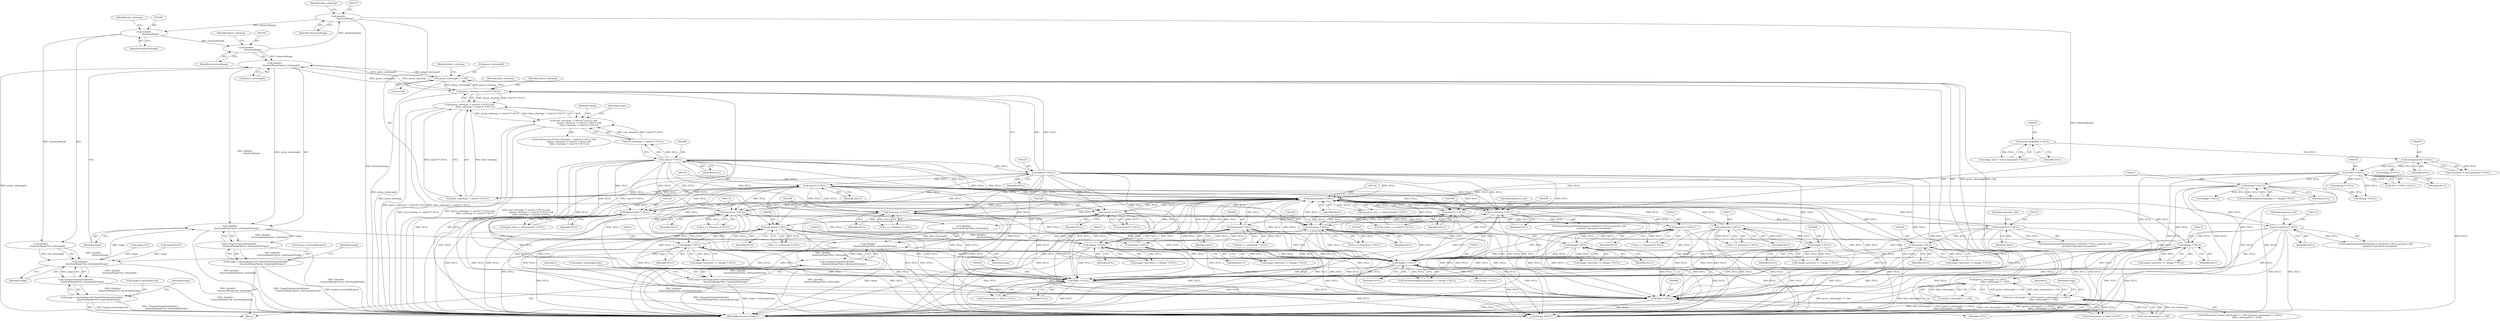 digraph "1_ImageMagick_6e48aa92ff4e6e95424300ecd52a9ea453c19c60@array" {
"1001503" [label="(Call,(double)\n                    QuantumRange*green_colormap[i])"];
"1001504" [label="(Call,(double)\n                    QuantumRange)"];
"1001486" [label="(Call,(double)\n                    QuantumRange)"];
"1001522" [label="(Call,(double)\n                    QuantumRange)"];
"1001446" [label="(Call,green_colormap[i] >= 256)"];
"1001411" [label="(Call,green_colormap != (uint16 *) NULL)"];
"1001503" [label="(Call,(double)\n                    QuantumRange*green_colormap[i])"];
"1001413" [label="(Call,(uint16 *) NULL)"];
"1001407" [label="(Call,(uint16 *) NULL)"];
"1001155" [label="(Call,(QuantumInfo *) NULL)"];
"1003302" [label="(Call,(Image *) NULL)"];
"1003214" [label="(Call,(Quantum *) NULL)"];
"1003144" [label="(Call,(MemoryInfo *) NULL)"];
"1001418" [label="(Call,(uint16 *) NULL)"];
"1002109" [label="(Call,(Quantum *) NULL)"];
"1002136" [label="(Call,(Image *) NULL)"];
"1002117" [label="(Call,(CacheView *) NULL)"];
"1003412" [label="(Call,(Image *) NULL)"];
"1001916" [label="(Call,(CacheView *) NULL)"];
"1001908" [label="(Call,(Quantum *) NULL)"];
"1001935" [label="(Call,(Image *) NULL)"];
"1002295" [label="(Call,(CacheView *) NULL)"];
"1002219" [label="(Call,(Quantum *) NULL)"];
"1002314" [label="(Call,(Image *) NULL)"];
"1002572" [label="(Call,(Quantum *) NULL)"];
"1002539" [label="(Call,(uint32 *) NULL)"];
"1002695" [label="(Call,(Image *) NULL)"];
"1002510" [label="(Call,(Image *) NULL)"];
"1002391" [label="(Call,(Quantum *) NULL)"];
"1003069" [label="(Call,(Image *) NULL)"];
"1002849" [label="(Call,(Quantum *) NULL)"];
"1002785" [label="(Call,(uint32 *) NULL)"];
"1000245" [label="(Call,(TIFF *) NULL)"];
"1000186" [label="(Call,(ExceptionInfo *) NULL)"];
"1000159" [label="(Call,(const ImageInfo *) NULL)"];
"1000909" [label="(Call,(float *) NULL)"];
"1000320" [label="(Call,(Image *) NULL)"];
"1000947" [label="(Call,(float *) NULL)"];
"1001410" [label="(Call,(green_colormap != (uint16 *) NULL) &&\n                (blue_colormap != (uint16 *) NULL))"];
"1001404" [label="(Call,(red_colormap != (uint16 *) NULL) &&\n                (green_colormap != (uint16 *) NULL) &&\n                (blue_colormap != (uint16 *) NULL))"];
"1001445" [label="(Call,(green_colormap[i] >= 256) ||\n                      (blue_colormap[i] >= 256))"];
"1001439" [label="(Call,(red_colormap[i] >= 256) || (green_colormap[i] >= 256) ||\n                      (blue_colormap[i] >= 256))"];
"1001502" [label="(Call,((double)\n                    QuantumRange*green_colormap[i])/range)"];
"1001501" [label="(Call,ClampToQuantum(((double)\n                    QuantumRange*green_colormap[i])/range))"];
"1001493" [label="(Call,image->colormap[i].green=ClampToQuantum(((double)\n                    QuantumRange*green_colormap[i])/range))"];
"1001520" [label="(Call,((double)\n                    QuantumRange*blue_colormap[i])/range)"];
"1001484" [label="(Call,((double)\n                    QuantumRange*red_colormap[i])/range)"];
"1001483" [label="(Call,ClampToQuantum(((double)\n                    QuantumRange*red_colormap[i])/range))"];
"1001475" [label="(Call,image->colormap[i].red=ClampToQuantum(((double)\n                    QuantumRange*red_colormap[i])/range))"];
"1001519" [label="(Call,ClampToQuantum(((double)\n                    QuantumRange*blue_colormap[i])/range))"];
"1001511" [label="(Call,image->colormap[i].blue=ClampToQuantum(((double)\n                    QuantumRange*blue_colormap[i])/range))"];
"1002132" [label="(Call,image->previous == (Image *) NULL)"];
"1001458" [label="(Identifier,range)"];
"1003412" [label="(Call,(Image *) NULL)"];
"1000243" [label="(Call,tiff == (TIFF *) NULL)"];
"1000186" [label="(Call,(ExceptionInfo *) NULL)"];
"1001528" [label="(Identifier,range)"];
"1001916" [label="(Call,(CacheView *) NULL)"];
"1001418" [label="(Call,(uint16 *) NULL)"];
"1001411" [label="(Call,green_colormap != (uint16 *) NULL)"];
"1001413" [label="(Call,(uint16 *) NULL)"];
"1002783" [label="(Call,tile_pixels == (uint32 *) NULL)"];
"1001476" [label="(Call,image->colormap[i].red)"];
"1002510" [label="(Call,(Image *) NULL)"];
"1002847" [label="(Call,tile == (Quantum *) NULL)"];
"1002506" [label="(Call,image->previous == (Image *) NULL)"];
"1001475" [label="(Call,image->colormap[i].red=ClampToQuantum(((double)\n                    QuantumRange*red_colormap[i])/range))"];
"1001918" [label="(Identifier,NULL)"];
"1003298" [label="(Call,image->previous == (Image *) NULL)"];
"1001937" [label="(Identifier,NULL)"];
"1001453" [label="(Identifier,blue_colormap)"];
"1000909" [label="(Call,(float *) NULL)"];
"1002310" [label="(Call,image->previous == (Image *) NULL)"];
"1000217" [label="(Call,(Image *) NULL)"];
"1003069" [label="(Call,(Image *) NULL)"];
"1001416" [label="(Call,blue_colormap != (uint16 *) NULL)"];
"1001519" [label="(Call,ClampToQuantum(((double)\n                    QuantumRange*blue_colormap[i])/range))"];
"1001510" [label="(Identifier,range)"];
"1001437" [label="(Identifier,i)"];
"1001931" [label="(Call,image->previous == (Image *) NULL)"];
"1002537" [label="(Call,p=(uint32 *) NULL)"];
"1002314" [label="(Call,(Image *) NULL)"];
"1002109" [label="(Call,(Quantum *) NULL)"];
"1002787" [label="(Identifier,NULL)"];
"1001483" [label="(Call,ClampToQuantum(((double)\n                    QuantumRange*red_colormap[i])/range))"];
"1001450" [label="(Literal,256)"];
"1001447" [label="(Call,green_colormap[i])"];
"1001405" [label="(Call,red_colormap != (uint16 *) NULL)"];
"1002393" [label="(Identifier,NULL)"];
"1001157" [label="(Identifier,NULL)"];
"1002138" [label="(Identifier,NULL)"];
"1001404" [label="(Call,(red_colormap != (uint16 *) NULL) &&\n                (green_colormap != (uint16 *) NULL) &&\n                (blue_colormap != (uint16 *) NULL))"];
"1001420" [label="(Identifier,NULL)"];
"1002697" [label="(Identifier,NULL)"];
"1003214" [label="(Call,(Quantum *) NULL)"];
"1002316" [label="(Identifier,NULL)"];
"1002851" [label="(Identifier,NULL)"];
"1002389" [label="(Call,q == (Quantum *) NULL)"];
"1003216" [label="(Identifier,NULL)"];
"1001451" [label="(Call,blue_colormap[i] >= 256)"];
"1000247" [label="(Identifier,NULL)"];
"1002391" [label="(Call,(Quantum *) NULL)"];
"1003421" [label="(Call,(Image *) NULL)"];
"1002570" [label="(Call,q == (Quantum *) NULL)"];
"1001484" [label="(Call,((double)\n                    QuantumRange*red_colormap[i])/range)"];
"1001507" [label="(Call,green_colormap[i])"];
"1000947" [label="(Call,(float *) NULL)"];
"1000911" [label="(Identifier,NULL)"];
"1000331" [label="(Call,(Image *) NULL)"];
"1002295" [label="(Call,(CacheView *) NULL)"];
"1002217" [label="(Call,q == (Quantum *) NULL)"];
"1001908" [label="(Call,(Quantum *) NULL)"];
"1003071" [label="(Identifier,NULL)"];
"1000161" [label="(Identifier,NULL)"];
"1001407" [label="(Call,(uint16 *) NULL)"];
"1000309" [label="(Call,(Image *) NULL)"];
"1002119" [label="(Identifier,NULL)"];
"1002574" [label="(Identifier,NULL)"];
"1000245" [label="(Call,(TIFF *) NULL)"];
"1001446" [label="(Call,green_colormap[i] >= 256)"];
"1003414" [label="(Identifier,NULL)"];
"1002298" [label="(Identifier,quantum_info)"];
"1001155" [label="(Call,(QuantumInfo *) NULL)"];
"1001508" [label="(Identifier,green_colormap)"];
"1001494" [label="(Call,image->colormap[i].green)"];
"1002691" [label="(Call,image->previous == (Image *) NULL)"];
"1003144" [label="(Call,(MemoryInfo *) NULL)"];
"1002111" [label="(Identifier,NULL)"];
"1003065" [label="(Call,image->previous == (Image *) NULL)"];
"1003475" [label="(Call,(Image *)NULL)"];
"1001417" [label="(Identifier,blue_colormap)"];
"1001524" [label="(Identifier,QuantumRange)"];
"1001403" [label="(ControlStructure,if ((red_colormap != (uint16 *) NULL) &&\n                (green_colormap != (uint16 *) NULL) &&\n                (blue_colormap != (uint16 *) NULL)))"];
"1001497" [label="(Identifier,image)"];
"1001473" [label="(Identifier,i)"];
"1003481" [label="(MethodReturn,static Image *)"];
"1003212" [label="(Call,q == (Quantum *) NULL)"];
"1001439" [label="(Call,(red_colormap[i] >= 256) || (green_colormap[i] >= 256) ||\n                      (blue_colormap[i] >= 256))"];
"1001422" [label="(Call,range=255)"];
"1001485" [label="(Call,(double)\n                    QuantumRange*red_colormap[i])"];
"1001914" [label="(Call,ImportQuantumPixels(image,(CacheView *) NULL,quantum_info,\n            quantum_type,pixels,exception))"];
"1002221" [label="(Identifier,NULL)"];
"1003142" [label="(Call,pixel_info == (MemoryInfo *) NULL)"];
"1002297" [label="(Identifier,NULL)"];
"1001502" [label="(Call,((double)\n                    QuantumRange*green_colormap[i])/range)"];
"1001493" [label="(Call,image->colormap[i].green=ClampToQuantum(((double)\n                    QuantumRange*green_colormap[i])/range))"];
"1002107" [label="(Call,q == (Quantum *) NULL)"];
"1001526" [label="(Identifier,blue_colormap)"];
"1002115" [label="(Call,ImportQuantumPixels(image,(CacheView *) NULL,quantum_info,\n            quantum_type,pixels,exception))"];
"1002539" [label="(Call,(uint32 *) NULL)"];
"1001440" [label="(Call,red_colormap[i] >= 256)"];
"1002117" [label="(Call,(CacheView *) NULL)"];
"1000157" [label="(Call,image_info != (const ImageInfo *) NULL)"];
"1001445" [label="(Call,(green_colormap[i] >= 256) ||\n                      (blue_colormap[i] >= 256))"];
"1000945" [label="(Call,chromaticity != (float *) NULL)"];
"1001532" [label="(Identifier,image)"];
"1000949" [label="(Identifier,NULL)"];
"1000320" [label="(Call,(Image *) NULL)"];
"1002572" [label="(Call,(Quantum *) NULL)"];
"1002136" [label="(Call,(Image *) NULL)"];
"1001522" [label="(Call,(double)\n                    QuantumRange)"];
"1001506" [label="(Identifier,QuantumRange)"];
"1001412" [label="(Identifier,green_colormap)"];
"1003146" [label="(Identifier,NULL)"];
"1001511" [label="(Call,image->colormap[i].blue=ClampToQuantum(((double)\n                    QuantumRange*blue_colormap[i])/range))"];
"1001153" [label="(Call,quantum_info == (QuantumInfo *) NULL)"];
"1001512" [label="(Call,image->colormap[i].blue)"];
"1000317" [label="(Call,GetNextImageInList(image) == (Image *) NULL)"];
"1001410" [label="(Call,(green_colormap != (uint16 *) NULL) &&\n                (blue_colormap != (uint16 *) NULL))"];
"1002785" [label="(Call,(uint32 *) NULL)"];
"1000254" [label="(Call,(Image *) NULL)"];
"1001910" [label="(Identifier,NULL)"];
"1001486" [label="(Call,(double)\n                    QuantumRange)"];
"1002849" [label="(Call,(Quantum *) NULL)"];
"1000188" [label="(Identifier,NULL)"];
"1001474" [label="(Block,)"];
"1001515" [label="(Identifier,image)"];
"1002695" [label="(Call,(Image *) NULL)"];
"1001490" [label="(Identifier,red_colormap)"];
"1003409" [label="(Call,GetNextImageInList(image) == (Image *) NULL)"];
"1001504" [label="(Call,(double)\n                    QuantumRange)"];
"1001501" [label="(Call,ClampToQuantum(((double)\n                    QuantumRange*green_colormap[i])/range))"];
"1001935" [label="(Call,(Image *) NULL)"];
"1001919" [label="(Identifier,quantum_info)"];
"1002512" [label="(Identifier,NULL)"];
"1002120" [label="(Identifier,quantum_info)"];
"1002541" [label="(Identifier,NULL)"];
"1001438" [label="(ControlStructure,if ((red_colormap[i] >= 256) || (green_colormap[i] >= 256) ||\n                      (blue_colormap[i] >= 256)))"];
"1002219" [label="(Call,(Quantum *) NULL)"];
"1001492" [label="(Identifier,range)"];
"1000184" [label="(Call,exception != (ExceptionInfo *) NULL)"];
"1003304" [label="(Identifier,NULL)"];
"1001906" [label="(Call,q == (Quantum *) NULL)"];
"1001423" [label="(Identifier,range)"];
"1000907" [label="(Call,chromaticity != (float *) NULL)"];
"1003302" [label="(Call,(Image *) NULL)"];
"1000159" [label="(Call,(const ImageInfo *) NULL)"];
"1000322" [label="(Identifier,NULL)"];
"1001488" [label="(Identifier,QuantumRange)"];
"1001415" [label="(Identifier,NULL)"];
"1001521" [label="(Call,(double)\n                    QuantumRange*blue_colormap[i])"];
"1001457" [label="(Call,range=65535)"];
"1001409" [label="(Identifier,NULL)"];
"1001520" [label="(Call,((double)\n                    QuantumRange*blue_colormap[i])/range)"];
"1002293" [label="(Call,ImportQuantumPixels(image,(CacheView *) NULL,quantum_info,\n              quantum_type,pixels,exception))"];
"1001503" [label="(Call,(double)\n                    QuantumRange*green_colormap[i])"];
"1001503" -> "1001502"  [label="AST: "];
"1001503" -> "1001507"  [label="CFG: "];
"1001504" -> "1001503"  [label="AST: "];
"1001507" -> "1001503"  [label="AST: "];
"1001510" -> "1001503"  [label="CFG: "];
"1001503" -> "1003481"  [label="DDG: green_colormap[i]"];
"1001503" -> "1001411"  [label="DDG: green_colormap[i]"];
"1001503" -> "1001446"  [label="DDG: green_colormap[i]"];
"1001503" -> "1001502"  [label="DDG: (double)\n                    QuantumRange"];
"1001503" -> "1001502"  [label="DDG: green_colormap[i]"];
"1001504" -> "1001503"  [label="DDG: QuantumRange"];
"1001446" -> "1001503"  [label="DDG: green_colormap[i]"];
"1001411" -> "1001503"  [label="DDG: green_colormap"];
"1001504" -> "1001506"  [label="CFG: "];
"1001505" -> "1001504"  [label="AST: "];
"1001506" -> "1001504"  [label="AST: "];
"1001508" -> "1001504"  [label="CFG: "];
"1001486" -> "1001504"  [label="DDG: QuantumRange"];
"1001504" -> "1001522"  [label="DDG: QuantumRange"];
"1001486" -> "1001485"  [label="AST: "];
"1001486" -> "1001488"  [label="CFG: "];
"1001487" -> "1001486"  [label="AST: "];
"1001488" -> "1001486"  [label="AST: "];
"1001490" -> "1001486"  [label="CFG: "];
"1001486" -> "1001485"  [label="DDG: QuantumRange"];
"1001522" -> "1001486"  [label="DDG: QuantumRange"];
"1001522" -> "1001521"  [label="AST: "];
"1001522" -> "1001524"  [label="CFG: "];
"1001523" -> "1001522"  [label="AST: "];
"1001524" -> "1001522"  [label="AST: "];
"1001526" -> "1001522"  [label="CFG: "];
"1001522" -> "1003481"  [label="DDG: QuantumRange"];
"1001522" -> "1001521"  [label="DDG: QuantumRange"];
"1001446" -> "1001445"  [label="AST: "];
"1001446" -> "1001450"  [label="CFG: "];
"1001447" -> "1001446"  [label="AST: "];
"1001450" -> "1001446"  [label="AST: "];
"1001453" -> "1001446"  [label="CFG: "];
"1001445" -> "1001446"  [label="CFG: "];
"1001446" -> "1003481"  [label="DDG: green_colormap[i]"];
"1001446" -> "1001411"  [label="DDG: green_colormap[i]"];
"1001446" -> "1001445"  [label="DDG: green_colormap[i]"];
"1001446" -> "1001445"  [label="DDG: 256"];
"1001411" -> "1001446"  [label="DDG: green_colormap"];
"1001411" -> "1001410"  [label="AST: "];
"1001411" -> "1001413"  [label="CFG: "];
"1001412" -> "1001411"  [label="AST: "];
"1001413" -> "1001411"  [label="AST: "];
"1001417" -> "1001411"  [label="CFG: "];
"1001410" -> "1001411"  [label="CFG: "];
"1001411" -> "1003481"  [label="DDG: green_colormap"];
"1001411" -> "1003481"  [label="DDG: (uint16 *) NULL"];
"1001411" -> "1001410"  [label="DDG: green_colormap"];
"1001411" -> "1001410"  [label="DDG: (uint16 *) NULL"];
"1001413" -> "1001411"  [label="DDG: NULL"];
"1001413" -> "1001415"  [label="CFG: "];
"1001414" -> "1001413"  [label="AST: "];
"1001415" -> "1001413"  [label="AST: "];
"1001413" -> "1003481"  [label="DDG: NULL"];
"1001413" -> "1000909"  [label="DDG: NULL"];
"1001413" -> "1000947"  [label="DDG: NULL"];
"1001413" -> "1001155"  [label="DDG: NULL"];
"1001407" -> "1001413"  [label="DDG: NULL"];
"1001413" -> "1001418"  [label="DDG: NULL"];
"1001413" -> "1001908"  [label="DDG: NULL"];
"1001413" -> "1002109"  [label="DDG: NULL"];
"1001413" -> "1002219"  [label="DDG: NULL"];
"1001413" -> "1002295"  [label="DDG: NULL"];
"1001413" -> "1002314"  [label="DDG: NULL"];
"1001413" -> "1002391"  [label="DDG: NULL"];
"1001413" -> "1002539"  [label="DDG: NULL"];
"1001413" -> "1002785"  [label="DDG: NULL"];
"1001413" -> "1003144"  [label="DDG: NULL"];
"1001413" -> "1003412"  [label="DDG: NULL"];
"1001413" -> "1003475"  [label="DDG: NULL"];
"1001407" -> "1001405"  [label="AST: "];
"1001407" -> "1001409"  [label="CFG: "];
"1001408" -> "1001407"  [label="AST: "];
"1001409" -> "1001407"  [label="AST: "];
"1001405" -> "1001407"  [label="CFG: "];
"1001407" -> "1003481"  [label="DDG: NULL"];
"1001407" -> "1000909"  [label="DDG: NULL"];
"1001407" -> "1000947"  [label="DDG: NULL"];
"1001407" -> "1001155"  [label="DDG: NULL"];
"1001407" -> "1001405"  [label="DDG: NULL"];
"1001155" -> "1001407"  [label="DDG: NULL"];
"1001407" -> "1001908"  [label="DDG: NULL"];
"1001407" -> "1002109"  [label="DDG: NULL"];
"1001407" -> "1002219"  [label="DDG: NULL"];
"1001407" -> "1002295"  [label="DDG: NULL"];
"1001407" -> "1002314"  [label="DDG: NULL"];
"1001407" -> "1002391"  [label="DDG: NULL"];
"1001407" -> "1002539"  [label="DDG: NULL"];
"1001407" -> "1002785"  [label="DDG: NULL"];
"1001407" -> "1003144"  [label="DDG: NULL"];
"1001407" -> "1003412"  [label="DDG: NULL"];
"1001407" -> "1003475"  [label="DDG: NULL"];
"1001155" -> "1001153"  [label="AST: "];
"1001155" -> "1001157"  [label="CFG: "];
"1001156" -> "1001155"  [label="AST: "];
"1001157" -> "1001155"  [label="AST: "];
"1001153" -> "1001155"  [label="CFG: "];
"1001155" -> "1003481"  [label="DDG: NULL"];
"1001155" -> "1000909"  [label="DDG: NULL"];
"1001155" -> "1000947"  [label="DDG: NULL"];
"1001155" -> "1001153"  [label="DDG: NULL"];
"1003302" -> "1001155"  [label="DDG: NULL"];
"1003144" -> "1001155"  [label="DDG: NULL"];
"1002109" -> "1001155"  [label="DDG: NULL"];
"1003412" -> "1001155"  [label="DDG: NULL"];
"1002295" -> "1001155"  [label="DDG: NULL"];
"1002572" -> "1001155"  [label="DDG: NULL"];
"1002219" -> "1001155"  [label="DDG: NULL"];
"1002314" -> "1001155"  [label="DDG: NULL"];
"1002510" -> "1001155"  [label="DDG: NULL"];
"1003069" -> "1001155"  [label="DDG: NULL"];
"1002136" -> "1001155"  [label="DDG: NULL"];
"1002849" -> "1001155"  [label="DDG: NULL"];
"1001418" -> "1001155"  [label="DDG: NULL"];
"1001908" -> "1001155"  [label="DDG: NULL"];
"1000245" -> "1001155"  [label="DDG: NULL"];
"1002539" -> "1001155"  [label="DDG: NULL"];
"1002695" -> "1001155"  [label="DDG: NULL"];
"1001935" -> "1001155"  [label="DDG: NULL"];
"1002391" -> "1001155"  [label="DDG: NULL"];
"1002785" -> "1001155"  [label="DDG: NULL"];
"1000909" -> "1001155"  [label="DDG: NULL"];
"1001916" -> "1001155"  [label="DDG: NULL"];
"1002117" -> "1001155"  [label="DDG: NULL"];
"1003214" -> "1001155"  [label="DDG: NULL"];
"1000320" -> "1001155"  [label="DDG: NULL"];
"1000947" -> "1001155"  [label="DDG: NULL"];
"1001155" -> "1001908"  [label="DDG: NULL"];
"1001155" -> "1002109"  [label="DDG: NULL"];
"1001155" -> "1002219"  [label="DDG: NULL"];
"1001155" -> "1002295"  [label="DDG: NULL"];
"1001155" -> "1002314"  [label="DDG: NULL"];
"1001155" -> "1002391"  [label="DDG: NULL"];
"1001155" -> "1002539"  [label="DDG: NULL"];
"1001155" -> "1002785"  [label="DDG: NULL"];
"1001155" -> "1003144"  [label="DDG: NULL"];
"1001155" -> "1003412"  [label="DDG: NULL"];
"1001155" -> "1003475"  [label="DDG: NULL"];
"1003302" -> "1003298"  [label="AST: "];
"1003302" -> "1003304"  [label="CFG: "];
"1003303" -> "1003302"  [label="AST: "];
"1003304" -> "1003302"  [label="AST: "];
"1003298" -> "1003302"  [label="CFG: "];
"1003302" -> "1003481"  [label="DDG: NULL"];
"1003302" -> "1000909"  [label="DDG: NULL"];
"1003302" -> "1000947"  [label="DDG: NULL"];
"1003302" -> "1003214"  [label="DDG: NULL"];
"1003302" -> "1003298"  [label="DDG: NULL"];
"1003214" -> "1003302"  [label="DDG: NULL"];
"1003302" -> "1003412"  [label="DDG: NULL"];
"1003302" -> "1003475"  [label="DDG: NULL"];
"1003214" -> "1003212"  [label="AST: "];
"1003214" -> "1003216"  [label="CFG: "];
"1003215" -> "1003214"  [label="AST: "];
"1003216" -> "1003214"  [label="AST: "];
"1003212" -> "1003214"  [label="CFG: "];
"1003214" -> "1003481"  [label="DDG: NULL"];
"1003214" -> "1000909"  [label="DDG: NULL"];
"1003214" -> "1000947"  [label="DDG: NULL"];
"1003214" -> "1003212"  [label="DDG: NULL"];
"1003144" -> "1003214"  [label="DDG: NULL"];
"1003214" -> "1003412"  [label="DDG: NULL"];
"1003214" -> "1003475"  [label="DDG: NULL"];
"1003144" -> "1003142"  [label="AST: "];
"1003144" -> "1003146"  [label="CFG: "];
"1003145" -> "1003144"  [label="AST: "];
"1003146" -> "1003144"  [label="AST: "];
"1003142" -> "1003144"  [label="CFG: "];
"1003144" -> "1003481"  [label="DDG: NULL"];
"1003144" -> "1000909"  [label="DDG: NULL"];
"1003144" -> "1000947"  [label="DDG: NULL"];
"1003144" -> "1003142"  [label="DDG: NULL"];
"1001418" -> "1003144"  [label="DDG: NULL"];
"1003144" -> "1003412"  [label="DDG: NULL"];
"1003144" -> "1003475"  [label="DDG: NULL"];
"1001418" -> "1001416"  [label="AST: "];
"1001418" -> "1001420"  [label="CFG: "];
"1001419" -> "1001418"  [label="AST: "];
"1001420" -> "1001418"  [label="AST: "];
"1001416" -> "1001418"  [label="CFG: "];
"1001418" -> "1003481"  [label="DDG: NULL"];
"1001418" -> "1000909"  [label="DDG: NULL"];
"1001418" -> "1000947"  [label="DDG: NULL"];
"1001418" -> "1001416"  [label="DDG: NULL"];
"1001418" -> "1001908"  [label="DDG: NULL"];
"1001418" -> "1002109"  [label="DDG: NULL"];
"1001418" -> "1002219"  [label="DDG: NULL"];
"1001418" -> "1002295"  [label="DDG: NULL"];
"1001418" -> "1002314"  [label="DDG: NULL"];
"1001418" -> "1002391"  [label="DDG: NULL"];
"1001418" -> "1002539"  [label="DDG: NULL"];
"1001418" -> "1002785"  [label="DDG: NULL"];
"1001418" -> "1003412"  [label="DDG: NULL"];
"1001418" -> "1003475"  [label="DDG: NULL"];
"1002109" -> "1002107"  [label="AST: "];
"1002109" -> "1002111"  [label="CFG: "];
"1002110" -> "1002109"  [label="AST: "];
"1002111" -> "1002109"  [label="AST: "];
"1002107" -> "1002109"  [label="CFG: "];
"1002109" -> "1003481"  [label="DDG: NULL"];
"1002109" -> "1000909"  [label="DDG: NULL"];
"1002109" -> "1000947"  [label="DDG: NULL"];
"1002109" -> "1002107"  [label="DDG: NULL"];
"1002136" -> "1002109"  [label="DDG: NULL"];
"1002109" -> "1002117"  [label="DDG: NULL"];
"1002109" -> "1003412"  [label="DDG: NULL"];
"1002109" -> "1003475"  [label="DDG: NULL"];
"1002136" -> "1002132"  [label="AST: "];
"1002136" -> "1002138"  [label="CFG: "];
"1002137" -> "1002136"  [label="AST: "];
"1002138" -> "1002136"  [label="AST: "];
"1002132" -> "1002136"  [label="CFG: "];
"1002136" -> "1003481"  [label="DDG: NULL"];
"1002136" -> "1000909"  [label="DDG: NULL"];
"1002136" -> "1000947"  [label="DDG: NULL"];
"1002136" -> "1002132"  [label="DDG: NULL"];
"1002117" -> "1002136"  [label="DDG: NULL"];
"1002136" -> "1003412"  [label="DDG: NULL"];
"1002136" -> "1003475"  [label="DDG: NULL"];
"1002117" -> "1002115"  [label="AST: "];
"1002117" -> "1002119"  [label="CFG: "];
"1002118" -> "1002117"  [label="AST: "];
"1002119" -> "1002117"  [label="AST: "];
"1002120" -> "1002117"  [label="CFG: "];
"1002117" -> "1003481"  [label="DDG: NULL"];
"1002117" -> "1000909"  [label="DDG: NULL"];
"1002117" -> "1000947"  [label="DDG: NULL"];
"1002117" -> "1002115"  [label="DDG: NULL"];
"1002117" -> "1003412"  [label="DDG: NULL"];
"1002117" -> "1003475"  [label="DDG: NULL"];
"1003412" -> "1003409"  [label="AST: "];
"1003412" -> "1003414"  [label="CFG: "];
"1003413" -> "1003412"  [label="AST: "];
"1003414" -> "1003412"  [label="AST: "];
"1003409" -> "1003412"  [label="CFG: "];
"1003412" -> "1003481"  [label="DDG: NULL"];
"1003412" -> "1000909"  [label="DDG: NULL"];
"1003412" -> "1000947"  [label="DDG: NULL"];
"1003412" -> "1003409"  [label="DDG: NULL"];
"1001916" -> "1003412"  [label="DDG: NULL"];
"1002295" -> "1003412"  [label="DDG: NULL"];
"1002572" -> "1003412"  [label="DDG: NULL"];
"1002219" -> "1003412"  [label="DDG: NULL"];
"1002314" -> "1003412"  [label="DDG: NULL"];
"1002510" -> "1003412"  [label="DDG: NULL"];
"1003069" -> "1003412"  [label="DDG: NULL"];
"1002849" -> "1003412"  [label="DDG: NULL"];
"1001908" -> "1003412"  [label="DDG: NULL"];
"1002539" -> "1003412"  [label="DDG: NULL"];
"1002695" -> "1003412"  [label="DDG: NULL"];
"1001935" -> "1003412"  [label="DDG: NULL"];
"1002391" -> "1003412"  [label="DDG: NULL"];
"1002785" -> "1003412"  [label="DDG: NULL"];
"1003412" -> "1003421"  [label="DDG: NULL"];
"1003412" -> "1003475"  [label="DDG: NULL"];
"1001916" -> "1001914"  [label="AST: "];
"1001916" -> "1001918"  [label="CFG: "];
"1001917" -> "1001916"  [label="AST: "];
"1001918" -> "1001916"  [label="AST: "];
"1001919" -> "1001916"  [label="CFG: "];
"1001916" -> "1003481"  [label="DDG: NULL"];
"1001916" -> "1000909"  [label="DDG: NULL"];
"1001916" -> "1000947"  [label="DDG: NULL"];
"1001916" -> "1001914"  [label="DDG: NULL"];
"1001908" -> "1001916"  [label="DDG: NULL"];
"1001916" -> "1001935"  [label="DDG: NULL"];
"1001916" -> "1003475"  [label="DDG: NULL"];
"1001908" -> "1001906"  [label="AST: "];
"1001908" -> "1001910"  [label="CFG: "];
"1001909" -> "1001908"  [label="AST: "];
"1001910" -> "1001908"  [label="AST: "];
"1001906" -> "1001908"  [label="CFG: "];
"1001908" -> "1003481"  [label="DDG: NULL"];
"1001908" -> "1000909"  [label="DDG: NULL"];
"1001908" -> "1000947"  [label="DDG: NULL"];
"1001908" -> "1001906"  [label="DDG: NULL"];
"1001935" -> "1001908"  [label="DDG: NULL"];
"1001908" -> "1003475"  [label="DDG: NULL"];
"1001935" -> "1001931"  [label="AST: "];
"1001935" -> "1001937"  [label="CFG: "];
"1001936" -> "1001935"  [label="AST: "];
"1001937" -> "1001935"  [label="AST: "];
"1001931" -> "1001935"  [label="CFG: "];
"1001935" -> "1003481"  [label="DDG: NULL"];
"1001935" -> "1000909"  [label="DDG: NULL"];
"1001935" -> "1000947"  [label="DDG: NULL"];
"1001935" -> "1001931"  [label="DDG: NULL"];
"1001935" -> "1003475"  [label="DDG: NULL"];
"1002295" -> "1002293"  [label="AST: "];
"1002295" -> "1002297"  [label="CFG: "];
"1002296" -> "1002295"  [label="AST: "];
"1002297" -> "1002295"  [label="AST: "];
"1002298" -> "1002295"  [label="CFG: "];
"1002295" -> "1003481"  [label="DDG: NULL"];
"1002295" -> "1000909"  [label="DDG: NULL"];
"1002295" -> "1000947"  [label="DDG: NULL"];
"1002295" -> "1002219"  [label="DDG: NULL"];
"1002295" -> "1002293"  [label="DDG: NULL"];
"1002219" -> "1002295"  [label="DDG: NULL"];
"1002295" -> "1002314"  [label="DDG: NULL"];
"1002295" -> "1003475"  [label="DDG: NULL"];
"1002219" -> "1002217"  [label="AST: "];
"1002219" -> "1002221"  [label="CFG: "];
"1002220" -> "1002219"  [label="AST: "];
"1002221" -> "1002219"  [label="AST: "];
"1002217" -> "1002219"  [label="CFG: "];
"1002219" -> "1003481"  [label="DDG: NULL"];
"1002219" -> "1000909"  [label="DDG: NULL"];
"1002219" -> "1000947"  [label="DDG: NULL"];
"1002219" -> "1002217"  [label="DDG: NULL"];
"1002314" -> "1002219"  [label="DDG: NULL"];
"1002219" -> "1002314"  [label="DDG: NULL"];
"1002219" -> "1003475"  [label="DDG: NULL"];
"1002314" -> "1002310"  [label="AST: "];
"1002314" -> "1002316"  [label="CFG: "];
"1002315" -> "1002314"  [label="AST: "];
"1002316" -> "1002314"  [label="AST: "];
"1002310" -> "1002314"  [label="CFG: "];
"1002314" -> "1003481"  [label="DDG: NULL"];
"1002314" -> "1000909"  [label="DDG: NULL"];
"1002314" -> "1000947"  [label="DDG: NULL"];
"1002314" -> "1002310"  [label="DDG: NULL"];
"1002314" -> "1003475"  [label="DDG: NULL"];
"1002572" -> "1002570"  [label="AST: "];
"1002572" -> "1002574"  [label="CFG: "];
"1002573" -> "1002572"  [label="AST: "];
"1002574" -> "1002572"  [label="AST: "];
"1002570" -> "1002572"  [label="CFG: "];
"1002572" -> "1003481"  [label="DDG: NULL"];
"1002572" -> "1000909"  [label="DDG: NULL"];
"1002572" -> "1000947"  [label="DDG: NULL"];
"1002572" -> "1002570"  [label="DDG: NULL"];
"1002539" -> "1002572"  [label="DDG: NULL"];
"1002695" -> "1002572"  [label="DDG: NULL"];
"1002572" -> "1002695"  [label="DDG: NULL"];
"1002572" -> "1003475"  [label="DDG: NULL"];
"1002539" -> "1002537"  [label="AST: "];
"1002539" -> "1002541"  [label="CFG: "];
"1002540" -> "1002539"  [label="AST: "];
"1002541" -> "1002539"  [label="AST: "];
"1002537" -> "1002539"  [label="CFG: "];
"1002539" -> "1003481"  [label="DDG: NULL"];
"1002539" -> "1000909"  [label="DDG: NULL"];
"1002539" -> "1000947"  [label="DDG: NULL"];
"1002539" -> "1002537"  [label="DDG: NULL"];
"1002539" -> "1003475"  [label="DDG: NULL"];
"1002695" -> "1002691"  [label="AST: "];
"1002695" -> "1002697"  [label="CFG: "];
"1002696" -> "1002695"  [label="AST: "];
"1002697" -> "1002695"  [label="AST: "];
"1002691" -> "1002695"  [label="CFG: "];
"1002695" -> "1003481"  [label="DDG: NULL"];
"1002695" -> "1000909"  [label="DDG: NULL"];
"1002695" -> "1000947"  [label="DDG: NULL"];
"1002695" -> "1002691"  [label="DDG: NULL"];
"1002695" -> "1003475"  [label="DDG: NULL"];
"1002510" -> "1002506"  [label="AST: "];
"1002510" -> "1002512"  [label="CFG: "];
"1002511" -> "1002510"  [label="AST: "];
"1002512" -> "1002510"  [label="AST: "];
"1002506" -> "1002510"  [label="CFG: "];
"1002510" -> "1003481"  [label="DDG: NULL"];
"1002510" -> "1000909"  [label="DDG: NULL"];
"1002510" -> "1000947"  [label="DDG: NULL"];
"1002510" -> "1002391"  [label="DDG: NULL"];
"1002510" -> "1002506"  [label="DDG: NULL"];
"1002391" -> "1002510"  [label="DDG: NULL"];
"1002510" -> "1003475"  [label="DDG: NULL"];
"1002391" -> "1002389"  [label="AST: "];
"1002391" -> "1002393"  [label="CFG: "];
"1002392" -> "1002391"  [label="AST: "];
"1002393" -> "1002391"  [label="AST: "];
"1002389" -> "1002391"  [label="CFG: "];
"1002391" -> "1003481"  [label="DDG: NULL"];
"1002391" -> "1000909"  [label="DDG: NULL"];
"1002391" -> "1000947"  [label="DDG: NULL"];
"1002391" -> "1002389"  [label="DDG: NULL"];
"1002391" -> "1003475"  [label="DDG: NULL"];
"1003069" -> "1003065"  [label="AST: "];
"1003069" -> "1003071"  [label="CFG: "];
"1003070" -> "1003069"  [label="AST: "];
"1003071" -> "1003069"  [label="AST: "];
"1003065" -> "1003069"  [label="CFG: "];
"1003069" -> "1003481"  [label="DDG: NULL"];
"1003069" -> "1000909"  [label="DDG: NULL"];
"1003069" -> "1000947"  [label="DDG: NULL"];
"1003069" -> "1002849"  [label="DDG: NULL"];
"1003069" -> "1003065"  [label="DDG: NULL"];
"1002849" -> "1003069"  [label="DDG: NULL"];
"1003069" -> "1003475"  [label="DDG: NULL"];
"1002849" -> "1002847"  [label="AST: "];
"1002849" -> "1002851"  [label="CFG: "];
"1002850" -> "1002849"  [label="AST: "];
"1002851" -> "1002849"  [label="AST: "];
"1002847" -> "1002849"  [label="CFG: "];
"1002849" -> "1003481"  [label="DDG: NULL"];
"1002849" -> "1000909"  [label="DDG: NULL"];
"1002849" -> "1000947"  [label="DDG: NULL"];
"1002849" -> "1002847"  [label="DDG: NULL"];
"1002785" -> "1002849"  [label="DDG: NULL"];
"1002849" -> "1003475"  [label="DDG: NULL"];
"1002785" -> "1002783"  [label="AST: "];
"1002785" -> "1002787"  [label="CFG: "];
"1002786" -> "1002785"  [label="AST: "];
"1002787" -> "1002785"  [label="AST: "];
"1002783" -> "1002785"  [label="CFG: "];
"1002785" -> "1003481"  [label="DDG: NULL"];
"1002785" -> "1000909"  [label="DDG: NULL"];
"1002785" -> "1000947"  [label="DDG: NULL"];
"1002785" -> "1002783"  [label="DDG: NULL"];
"1002785" -> "1003475"  [label="DDG: NULL"];
"1000245" -> "1000243"  [label="AST: "];
"1000245" -> "1000247"  [label="CFG: "];
"1000246" -> "1000245"  [label="AST: "];
"1000247" -> "1000245"  [label="AST: "];
"1000243" -> "1000245"  [label="CFG: "];
"1000245" -> "1003481"  [label="DDG: NULL"];
"1000245" -> "1000243"  [label="DDG: NULL"];
"1000186" -> "1000245"  [label="DDG: NULL"];
"1000245" -> "1000254"  [label="DDG: NULL"];
"1000245" -> "1000309"  [label="DDG: NULL"];
"1000245" -> "1000320"  [label="DDG: NULL"];
"1000245" -> "1000909"  [label="DDG: NULL"];
"1000245" -> "1000947"  [label="DDG: NULL"];
"1000245" -> "1003475"  [label="DDG: NULL"];
"1000186" -> "1000184"  [label="AST: "];
"1000186" -> "1000188"  [label="CFG: "];
"1000187" -> "1000186"  [label="AST: "];
"1000188" -> "1000186"  [label="AST: "];
"1000184" -> "1000186"  [label="CFG: "];
"1000186" -> "1000184"  [label="DDG: NULL"];
"1000159" -> "1000186"  [label="DDG: NULL"];
"1000186" -> "1000217"  [label="DDG: NULL"];
"1000159" -> "1000157"  [label="AST: "];
"1000159" -> "1000161"  [label="CFG: "];
"1000160" -> "1000159"  [label="AST: "];
"1000161" -> "1000159"  [label="AST: "];
"1000157" -> "1000159"  [label="CFG: "];
"1000159" -> "1000157"  [label="DDG: NULL"];
"1000909" -> "1000907"  [label="AST: "];
"1000909" -> "1000911"  [label="CFG: "];
"1000910" -> "1000909"  [label="AST: "];
"1000911" -> "1000909"  [label="AST: "];
"1000907" -> "1000909"  [label="CFG: "];
"1000909" -> "1003481"  [label="DDG: NULL"];
"1000909" -> "1000907"  [label="DDG: NULL"];
"1000320" -> "1000909"  [label="DDG: NULL"];
"1000909" -> "1000947"  [label="DDG: NULL"];
"1000909" -> "1003475"  [label="DDG: NULL"];
"1000320" -> "1000317"  [label="AST: "];
"1000320" -> "1000322"  [label="CFG: "];
"1000321" -> "1000320"  [label="AST: "];
"1000322" -> "1000320"  [label="AST: "];
"1000317" -> "1000320"  [label="CFG: "];
"1000320" -> "1003481"  [label="DDG: NULL"];
"1000320" -> "1000309"  [label="DDG: NULL"];
"1000320" -> "1000317"  [label="DDG: NULL"];
"1000320" -> "1000331"  [label="DDG: NULL"];
"1000320" -> "1000947"  [label="DDG: NULL"];
"1000320" -> "1003475"  [label="DDG: NULL"];
"1000947" -> "1000945"  [label="AST: "];
"1000947" -> "1000949"  [label="CFG: "];
"1000948" -> "1000947"  [label="AST: "];
"1000949" -> "1000947"  [label="AST: "];
"1000945" -> "1000947"  [label="CFG: "];
"1000947" -> "1003481"  [label="DDG: NULL"];
"1000947" -> "1000945"  [label="DDG: NULL"];
"1000947" -> "1003475"  [label="DDG: NULL"];
"1001410" -> "1001404"  [label="AST: "];
"1001410" -> "1001416"  [label="CFG: "];
"1001416" -> "1001410"  [label="AST: "];
"1001404" -> "1001410"  [label="CFG: "];
"1001410" -> "1003481"  [label="DDG: green_colormap != (uint16 *) NULL"];
"1001410" -> "1003481"  [label="DDG: blue_colormap != (uint16 *) NULL"];
"1001410" -> "1001404"  [label="DDG: green_colormap != (uint16 *) NULL"];
"1001410" -> "1001404"  [label="DDG: blue_colormap != (uint16 *) NULL"];
"1001416" -> "1001410"  [label="DDG: blue_colormap"];
"1001416" -> "1001410"  [label="DDG: (uint16 *) NULL"];
"1001404" -> "1001403"  [label="AST: "];
"1001404" -> "1001405"  [label="CFG: "];
"1001405" -> "1001404"  [label="AST: "];
"1001423" -> "1001404"  [label="CFG: "];
"1001532" -> "1001404"  [label="CFG: "];
"1001404" -> "1003481"  [label="DDG: red_colormap != (uint16 *) NULL"];
"1001404" -> "1003481"  [label="DDG: (green_colormap != (uint16 *) NULL) &&\n                (blue_colormap != (uint16 *) NULL)"];
"1001404" -> "1003481"  [label="DDG: (red_colormap != (uint16 *) NULL) &&\n                (green_colormap != (uint16 *) NULL) &&\n                (blue_colormap != (uint16 *) NULL)"];
"1001405" -> "1001404"  [label="DDG: red_colormap"];
"1001405" -> "1001404"  [label="DDG: (uint16 *) NULL"];
"1001445" -> "1001439"  [label="AST: "];
"1001445" -> "1001451"  [label="CFG: "];
"1001451" -> "1001445"  [label="AST: "];
"1001439" -> "1001445"  [label="CFG: "];
"1001445" -> "1003481"  [label="DDG: blue_colormap[i] >= 256"];
"1001445" -> "1003481"  [label="DDG: green_colormap[i] >= 256"];
"1001445" -> "1001439"  [label="DDG: green_colormap[i] >= 256"];
"1001445" -> "1001439"  [label="DDG: blue_colormap[i] >= 256"];
"1001451" -> "1001445"  [label="DDG: blue_colormap[i]"];
"1001451" -> "1001445"  [label="DDG: 256"];
"1001439" -> "1001438"  [label="AST: "];
"1001439" -> "1001440"  [label="CFG: "];
"1001440" -> "1001439"  [label="AST: "];
"1001458" -> "1001439"  [label="CFG: "];
"1001437" -> "1001439"  [label="CFG: "];
"1001439" -> "1003481"  [label="DDG: (red_colormap[i] >= 256) || (green_colormap[i] >= 256) ||\n                      (blue_colormap[i] >= 256)"];
"1001439" -> "1003481"  [label="DDG: red_colormap[i] >= 256"];
"1001439" -> "1003481"  [label="DDG: (green_colormap[i] >= 256) ||\n                      (blue_colormap[i] >= 256)"];
"1001440" -> "1001439"  [label="DDG: red_colormap[i]"];
"1001440" -> "1001439"  [label="DDG: 256"];
"1001502" -> "1001501"  [label="AST: "];
"1001502" -> "1001510"  [label="CFG: "];
"1001510" -> "1001502"  [label="AST: "];
"1001501" -> "1001502"  [label="CFG: "];
"1001502" -> "1003481"  [label="DDG: (double)\n                    QuantumRange*green_colormap[i]"];
"1001502" -> "1001501"  [label="DDG: (double)\n                    QuantumRange*green_colormap[i]"];
"1001502" -> "1001501"  [label="DDG: range"];
"1001484" -> "1001502"  [label="DDG: range"];
"1001502" -> "1001520"  [label="DDG: range"];
"1001501" -> "1001493"  [label="AST: "];
"1001493" -> "1001501"  [label="CFG: "];
"1001501" -> "1003481"  [label="DDG: ((double)\n                    QuantumRange*green_colormap[i])/range"];
"1001501" -> "1001493"  [label="DDG: ((double)\n                    QuantumRange*green_colormap[i])/range"];
"1001493" -> "1001474"  [label="AST: "];
"1001494" -> "1001493"  [label="AST: "];
"1001515" -> "1001493"  [label="CFG: "];
"1001493" -> "1003481"  [label="DDG: image->colormap[i].green"];
"1001493" -> "1003481"  [label="DDG: ClampToQuantum(((double)\n                    QuantumRange*green_colormap[i])/range)"];
"1001520" -> "1001519"  [label="AST: "];
"1001520" -> "1001528"  [label="CFG: "];
"1001521" -> "1001520"  [label="AST: "];
"1001528" -> "1001520"  [label="AST: "];
"1001519" -> "1001520"  [label="CFG: "];
"1001520" -> "1003481"  [label="DDG: (double)\n                    QuantumRange*blue_colormap[i]"];
"1001520" -> "1003481"  [label="DDG: range"];
"1001520" -> "1001484"  [label="DDG: range"];
"1001520" -> "1001519"  [label="DDG: (double)\n                    QuantumRange*blue_colormap[i]"];
"1001520" -> "1001519"  [label="DDG: range"];
"1001521" -> "1001520"  [label="DDG: (double)\n                    QuantumRange"];
"1001521" -> "1001520"  [label="DDG: blue_colormap[i]"];
"1001484" -> "1001483"  [label="AST: "];
"1001484" -> "1001492"  [label="CFG: "];
"1001485" -> "1001484"  [label="AST: "];
"1001492" -> "1001484"  [label="AST: "];
"1001483" -> "1001484"  [label="CFG: "];
"1001484" -> "1003481"  [label="DDG: (double)\n                    QuantumRange*red_colormap[i]"];
"1001484" -> "1001483"  [label="DDG: (double)\n                    QuantumRange*red_colormap[i]"];
"1001484" -> "1001483"  [label="DDG: range"];
"1001485" -> "1001484"  [label="DDG: (double)\n                    QuantumRange"];
"1001485" -> "1001484"  [label="DDG: red_colormap[i]"];
"1001457" -> "1001484"  [label="DDG: range"];
"1001422" -> "1001484"  [label="DDG: range"];
"1001483" -> "1001475"  [label="AST: "];
"1001475" -> "1001483"  [label="CFG: "];
"1001483" -> "1003481"  [label="DDG: ((double)\n                    QuantumRange*red_colormap[i])/range"];
"1001483" -> "1001475"  [label="DDG: ((double)\n                    QuantumRange*red_colormap[i])/range"];
"1001475" -> "1001474"  [label="AST: "];
"1001476" -> "1001475"  [label="AST: "];
"1001497" -> "1001475"  [label="CFG: "];
"1001475" -> "1003481"  [label="DDG: image->colormap[i].red"];
"1001475" -> "1003481"  [label="DDG: ClampToQuantum(((double)\n                    QuantumRange*red_colormap[i])/range)"];
"1001519" -> "1001511"  [label="AST: "];
"1001511" -> "1001519"  [label="CFG: "];
"1001519" -> "1003481"  [label="DDG: ((double)\n                    QuantumRange*blue_colormap[i])/range"];
"1001519" -> "1001511"  [label="DDG: ((double)\n                    QuantumRange*blue_colormap[i])/range"];
"1001511" -> "1001474"  [label="AST: "];
"1001512" -> "1001511"  [label="AST: "];
"1001473" -> "1001511"  [label="CFG: "];
"1001511" -> "1003481"  [label="DDG: ClampToQuantum(((double)\n                    QuantumRange*blue_colormap[i])/range)"];
"1001511" -> "1003481"  [label="DDG: image->colormap[i].blue"];
}
